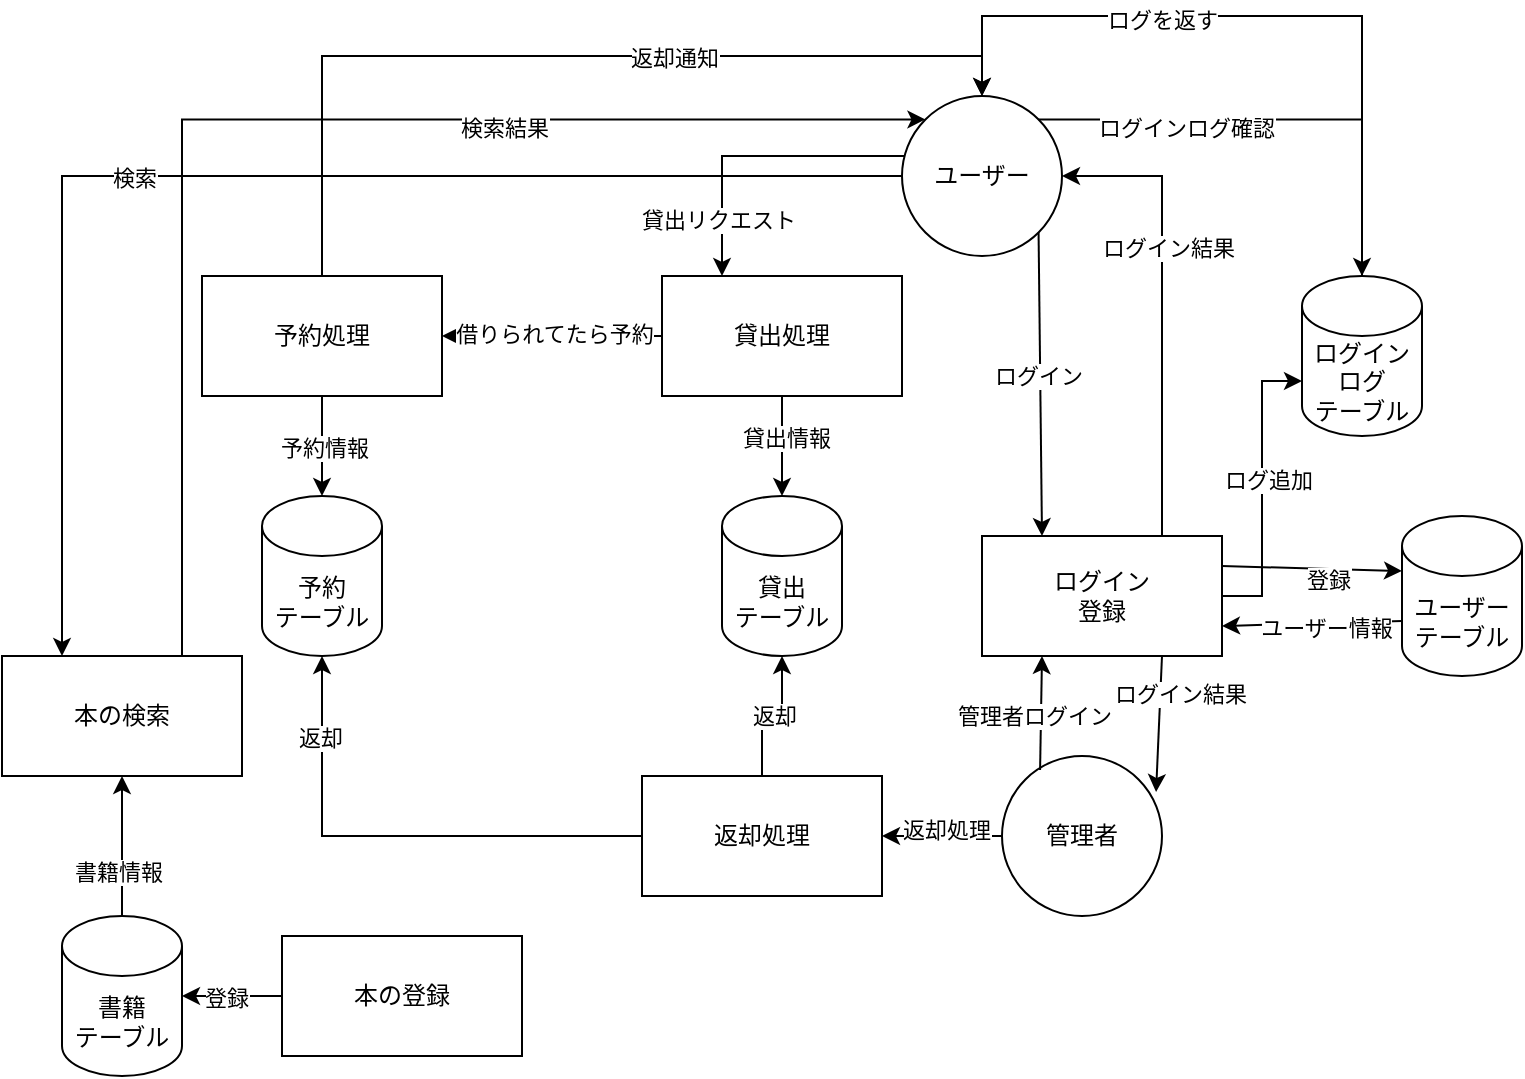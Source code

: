 <mxfile version="24.7.5">
  <diagram name="ページ1" id="M5yxuyvs9RpvhQAuXWzf">
    <mxGraphModel dx="1434" dy="870" grid="1" gridSize="10" guides="1" tooltips="1" connect="1" arrows="1" fold="1" page="1" pageScale="1" pageWidth="827" pageHeight="1169" math="0" shadow="0">
      <root>
        <mxCell id="0" />
        <mxCell id="1" parent="0" />
        <mxCell id="-KCsRRcqJIzbmI4Vc0n6-56" style="edgeStyle=orthogonalEdgeStyle;rounded=0;orthogonalLoop=1;jettySize=auto;html=1;entryX=0.25;entryY=0;entryDx=0;entryDy=0;" edge="1" parent="1" source="-KCsRRcqJIzbmI4Vc0n6-3" target="-KCsRRcqJIzbmI4Vc0n6-6">
          <mxGeometry relative="1" as="geometry" />
        </mxCell>
        <mxCell id="-KCsRRcqJIzbmI4Vc0n6-57" value="検索" style="edgeLabel;html=1;align=center;verticalAlign=middle;resizable=0;points=[];" vertex="1" connectable="0" parent="-KCsRRcqJIzbmI4Vc0n6-56">
          <mxGeometry x="0.164" y="1" relative="1" as="geometry">
            <mxPoint as="offset" />
          </mxGeometry>
        </mxCell>
        <mxCell id="-KCsRRcqJIzbmI4Vc0n6-74" style="edgeStyle=orthogonalEdgeStyle;rounded=0;orthogonalLoop=1;jettySize=auto;html=1;entryX=0.25;entryY=0;entryDx=0;entryDy=0;" edge="1" parent="1" source="-KCsRRcqJIzbmI4Vc0n6-3" target="-KCsRRcqJIzbmI4Vc0n6-55">
          <mxGeometry relative="1" as="geometry">
            <Array as="points">
              <mxPoint x="410" y="200" />
            </Array>
          </mxGeometry>
        </mxCell>
        <mxCell id="-KCsRRcqJIzbmI4Vc0n6-75" value="貸出リクエスト" style="edgeLabel;html=1;align=center;verticalAlign=middle;resizable=0;points=[];" vertex="1" connectable="0" parent="-KCsRRcqJIzbmI4Vc0n6-74">
          <mxGeometry x="0.63" y="-2" relative="1" as="geometry">
            <mxPoint as="offset" />
          </mxGeometry>
        </mxCell>
        <mxCell id="-KCsRRcqJIzbmI4Vc0n6-3" value="ユーザー" style="ellipse;whiteSpace=wrap;html=1;aspect=fixed;" vertex="1" parent="1">
          <mxGeometry x="500" y="170" width="80" height="80" as="geometry" />
        </mxCell>
        <mxCell id="-KCsRRcqJIzbmI4Vc0n6-64" style="edgeStyle=orthogonalEdgeStyle;rounded=0;orthogonalLoop=1;jettySize=auto;html=1;entryX=1;entryY=0.5;entryDx=0;entryDy=0;" edge="1" parent="1" source="-KCsRRcqJIzbmI4Vc0n6-4" target="-KCsRRcqJIzbmI4Vc0n6-62">
          <mxGeometry relative="1" as="geometry" />
        </mxCell>
        <mxCell id="-KCsRRcqJIzbmI4Vc0n6-65" value="返却処理" style="edgeLabel;html=1;align=center;verticalAlign=middle;resizable=0;points=[];" vertex="1" connectable="0" parent="-KCsRRcqJIzbmI4Vc0n6-64">
          <mxGeometry x="-0.05" y="-3" relative="1" as="geometry">
            <mxPoint as="offset" />
          </mxGeometry>
        </mxCell>
        <mxCell id="-KCsRRcqJIzbmI4Vc0n6-4" value="管理者" style="ellipse;whiteSpace=wrap;html=1;aspect=fixed;" vertex="1" parent="1">
          <mxGeometry x="550" y="500" width="80" height="80" as="geometry" />
        </mxCell>
        <mxCell id="-KCsRRcqJIzbmI4Vc0n6-84" style="edgeStyle=orthogonalEdgeStyle;rounded=0;orthogonalLoop=1;jettySize=auto;html=1;exitX=0.75;exitY=0;exitDx=0;exitDy=0;entryX=0;entryY=0;entryDx=0;entryDy=0;" edge="1" parent="1" source="-KCsRRcqJIzbmI4Vc0n6-6" target="-KCsRRcqJIzbmI4Vc0n6-3">
          <mxGeometry relative="1" as="geometry">
            <Array as="points">
              <mxPoint x="140" y="182" />
            </Array>
          </mxGeometry>
        </mxCell>
        <mxCell id="-KCsRRcqJIzbmI4Vc0n6-85" value="検索結果" style="edgeLabel;html=1;align=center;verticalAlign=middle;resizable=0;points=[];" vertex="1" connectable="0" parent="-KCsRRcqJIzbmI4Vc0n6-84">
          <mxGeometry x="0.342" y="-4" relative="1" as="geometry">
            <mxPoint as="offset" />
          </mxGeometry>
        </mxCell>
        <mxCell id="-KCsRRcqJIzbmI4Vc0n6-6" value="本の検索" style="rounded=0;whiteSpace=wrap;html=1;" vertex="1" parent="1">
          <mxGeometry x="50" y="450" width="120" height="60" as="geometry" />
        </mxCell>
        <mxCell id="-KCsRRcqJIzbmI4Vc0n6-7" value="書籍&lt;div&gt;テーブル&lt;/div&gt;" style="shape=cylinder3;whiteSpace=wrap;html=1;boundedLbl=1;backgroundOutline=1;size=15;" vertex="1" parent="1">
          <mxGeometry x="80" y="580" width="60" height="80" as="geometry" />
        </mxCell>
        <mxCell id="-KCsRRcqJIzbmI4Vc0n6-8" value="ユーザー&lt;div&gt;テーブル&lt;/div&gt;" style="shape=cylinder3;whiteSpace=wrap;html=1;boundedLbl=1;backgroundOutline=1;size=15;" vertex="1" parent="1">
          <mxGeometry x="750" y="380" width="60" height="80" as="geometry" />
        </mxCell>
        <mxCell id="-KCsRRcqJIzbmI4Vc0n6-9" value="貸出&lt;div&gt;テーブル&lt;/div&gt;" style="shape=cylinder3;whiteSpace=wrap;html=1;boundedLbl=1;backgroundOutline=1;size=15;" vertex="1" parent="1">
          <mxGeometry x="410" y="370" width="60" height="80" as="geometry" />
        </mxCell>
        <mxCell id="-KCsRRcqJIzbmI4Vc0n6-10" value="予約&lt;div&gt;テーブル&lt;/div&gt;" style="shape=cylinder3;whiteSpace=wrap;html=1;boundedLbl=1;backgroundOutline=1;size=15;" vertex="1" parent="1">
          <mxGeometry x="180" y="370" width="60" height="80" as="geometry" />
        </mxCell>
        <mxCell id="-KCsRRcqJIzbmI4Vc0n6-69" style="edgeStyle=orthogonalEdgeStyle;rounded=0;orthogonalLoop=1;jettySize=auto;html=1;" edge="1" parent="1" source="-KCsRRcqJIzbmI4Vc0n6-11" target="-KCsRRcqJIzbmI4Vc0n6-10">
          <mxGeometry relative="1" as="geometry" />
        </mxCell>
        <mxCell id="-KCsRRcqJIzbmI4Vc0n6-70" value="予約情報" style="edgeLabel;html=1;align=center;verticalAlign=middle;resizable=0;points=[];" vertex="1" connectable="0" parent="-KCsRRcqJIzbmI4Vc0n6-69">
          <mxGeometry x="0.04" y="1" relative="1" as="geometry">
            <mxPoint as="offset" />
          </mxGeometry>
        </mxCell>
        <mxCell id="-KCsRRcqJIzbmI4Vc0n6-76" style="edgeStyle=orthogonalEdgeStyle;rounded=0;orthogonalLoop=1;jettySize=auto;html=1;entryX=0.5;entryY=0;entryDx=0;entryDy=0;" edge="1" parent="1" source="-KCsRRcqJIzbmI4Vc0n6-11" target="-KCsRRcqJIzbmI4Vc0n6-3">
          <mxGeometry relative="1" as="geometry">
            <Array as="points">
              <mxPoint x="210" y="150" />
              <mxPoint x="540" y="150" />
            </Array>
          </mxGeometry>
        </mxCell>
        <mxCell id="-KCsRRcqJIzbmI4Vc0n6-78" value="返却通知" style="edgeLabel;html=1;align=center;verticalAlign=middle;resizable=0;points=[];" vertex="1" connectable="0" parent="-KCsRRcqJIzbmI4Vc0n6-76">
          <mxGeometry x="0.243" y="-1" relative="1" as="geometry">
            <mxPoint as="offset" />
          </mxGeometry>
        </mxCell>
        <mxCell id="-KCsRRcqJIzbmI4Vc0n6-11" value="予約処理" style="rounded=0;whiteSpace=wrap;html=1;" vertex="1" parent="1">
          <mxGeometry x="150" y="260" width="120" height="60" as="geometry" />
        </mxCell>
        <mxCell id="-KCsRRcqJIzbmI4Vc0n6-23" style="edgeStyle=orthogonalEdgeStyle;rounded=0;orthogonalLoop=1;jettySize=auto;html=1;exitX=0.75;exitY=0;exitDx=0;exitDy=0;entryX=1;entryY=0.5;entryDx=0;entryDy=0;" edge="1" parent="1" source="-KCsRRcqJIzbmI4Vc0n6-12" target="-KCsRRcqJIzbmI4Vc0n6-3">
          <mxGeometry relative="1" as="geometry" />
        </mxCell>
        <mxCell id="-KCsRRcqJIzbmI4Vc0n6-24" value="ログイン結果" style="edgeLabel;html=1;align=center;verticalAlign=middle;resizable=0;points=[];" vertex="1" connectable="0" parent="-KCsRRcqJIzbmI4Vc0n6-23">
          <mxGeometry x="0.252" y="-3" relative="1" as="geometry">
            <mxPoint as="offset" />
          </mxGeometry>
        </mxCell>
        <mxCell id="-KCsRRcqJIzbmI4Vc0n6-12" value="ログイン&lt;br&gt;登録" style="rounded=0;whiteSpace=wrap;html=1;" vertex="1" parent="1">
          <mxGeometry x="540" y="390" width="120" height="60" as="geometry" />
        </mxCell>
        <mxCell id="-KCsRRcqJIzbmI4Vc0n6-21" value="" style="endArrow=classic;html=1;rounded=0;exitX=1;exitY=1;exitDx=0;exitDy=0;entryX=0.25;entryY=0;entryDx=0;entryDy=0;" edge="1" parent="1" source="-KCsRRcqJIzbmI4Vc0n6-3" target="-KCsRRcqJIzbmI4Vc0n6-12">
          <mxGeometry width="50" height="50" relative="1" as="geometry">
            <mxPoint x="600" y="520" as="sourcePoint" />
            <mxPoint x="650" y="470" as="targetPoint" />
          </mxGeometry>
        </mxCell>
        <mxCell id="-KCsRRcqJIzbmI4Vc0n6-22" value="ログイン" style="edgeLabel;html=1;align=center;verticalAlign=middle;resizable=0;points=[];" vertex="1" connectable="0" parent="-KCsRRcqJIzbmI4Vc0n6-21">
          <mxGeometry x="-0.055" y="-1" relative="1" as="geometry">
            <mxPoint as="offset" />
          </mxGeometry>
        </mxCell>
        <mxCell id="-KCsRRcqJIzbmI4Vc0n6-31" value="" style="endArrow=classic;html=1;rounded=0;exitX=1;exitY=0.25;exitDx=0;exitDy=0;entryX=0;entryY=0;entryDx=0;entryDy=27.5;entryPerimeter=0;" edge="1" parent="1" source="-KCsRRcqJIzbmI4Vc0n6-12" target="-KCsRRcqJIzbmI4Vc0n6-8">
          <mxGeometry width="50" height="50" relative="1" as="geometry">
            <mxPoint x="600" y="520" as="sourcePoint" />
            <mxPoint x="650" y="470" as="targetPoint" />
          </mxGeometry>
        </mxCell>
        <mxCell id="-KCsRRcqJIzbmI4Vc0n6-34" value="登録" style="edgeLabel;html=1;align=center;verticalAlign=middle;resizable=0;points=[];" vertex="1" connectable="0" parent="-KCsRRcqJIzbmI4Vc0n6-31">
          <mxGeometry x="0.181" y="-5" relative="1" as="geometry">
            <mxPoint as="offset" />
          </mxGeometry>
        </mxCell>
        <mxCell id="-KCsRRcqJIzbmI4Vc0n6-32" value="" style="endArrow=classic;html=1;rounded=0;exitX=0;exitY=0;exitDx=0;exitDy=52.5;exitPerimeter=0;entryX=1;entryY=0.75;entryDx=0;entryDy=0;" edge="1" parent="1" source="-KCsRRcqJIzbmI4Vc0n6-8" target="-KCsRRcqJIzbmI4Vc0n6-12">
          <mxGeometry width="50" height="50" relative="1" as="geometry">
            <mxPoint x="720" y="460" as="sourcePoint" />
            <mxPoint x="660" y="490" as="targetPoint" />
          </mxGeometry>
        </mxCell>
        <mxCell id="-KCsRRcqJIzbmI4Vc0n6-36" value="ユーザー情報" style="edgeLabel;html=1;align=center;verticalAlign=middle;resizable=0;points=[];" vertex="1" connectable="0" parent="-KCsRRcqJIzbmI4Vc0n6-32">
          <mxGeometry x="-0.154" y="2" relative="1" as="geometry">
            <mxPoint as="offset" />
          </mxGeometry>
        </mxCell>
        <mxCell id="-KCsRRcqJIzbmI4Vc0n6-37" value="" style="endArrow=classic;html=1;rounded=0;exitX=0.238;exitY=0.088;exitDx=0;exitDy=0;entryX=0.25;entryY=1;entryDx=0;entryDy=0;exitPerimeter=0;" edge="1" parent="1" source="-KCsRRcqJIzbmI4Vc0n6-4" target="-KCsRRcqJIzbmI4Vc0n6-12">
          <mxGeometry width="50" height="50" relative="1" as="geometry">
            <mxPoint x="760" y="540" as="sourcePoint" />
            <mxPoint x="810" y="490" as="targetPoint" />
          </mxGeometry>
        </mxCell>
        <mxCell id="-KCsRRcqJIzbmI4Vc0n6-42" value="管理者ログイン" style="edgeLabel;html=1;align=center;verticalAlign=middle;resizable=0;points=[];" vertex="1" connectable="0" parent="-KCsRRcqJIzbmI4Vc0n6-37">
          <mxGeometry x="0.088" y="1" relative="1" as="geometry">
            <mxPoint x="-3" y="4" as="offset" />
          </mxGeometry>
        </mxCell>
        <mxCell id="-KCsRRcqJIzbmI4Vc0n6-40" value="" style="endArrow=classic;html=1;rounded=0;exitX=0.75;exitY=1;exitDx=0;exitDy=0;entryX=0.963;entryY=0.225;entryDx=0;entryDy=0;entryPerimeter=0;" edge="1" parent="1" source="-KCsRRcqJIzbmI4Vc0n6-12" target="-KCsRRcqJIzbmI4Vc0n6-4">
          <mxGeometry width="50" height="50" relative="1" as="geometry">
            <mxPoint x="769" y="577" as="sourcePoint" />
            <mxPoint x="580" y="460" as="targetPoint" />
          </mxGeometry>
        </mxCell>
        <mxCell id="-KCsRRcqJIzbmI4Vc0n6-41" value="ログイン結果" style="edgeLabel;html=1;align=center;verticalAlign=middle;resizable=0;points=[];" vertex="1" connectable="0" parent="-KCsRRcqJIzbmI4Vc0n6-40">
          <mxGeometry x="-0.163" y="4" relative="1" as="geometry">
            <mxPoint x="6" y="-10" as="offset" />
          </mxGeometry>
        </mxCell>
        <mxCell id="-KCsRRcqJIzbmI4Vc0n6-44" value="本の登録" style="rounded=0;whiteSpace=wrap;html=1;" vertex="1" parent="1">
          <mxGeometry x="190" y="590" width="120" height="60" as="geometry" />
        </mxCell>
        <mxCell id="-KCsRRcqJIzbmI4Vc0n6-49" value="" style="endArrow=classic;html=1;rounded=0;exitX=0.5;exitY=0;exitDx=0;exitDy=0;entryX=0.5;entryY=1;entryDx=0;entryDy=0;exitPerimeter=0;" edge="1" parent="1" source="-KCsRRcqJIzbmI4Vc0n6-7" target="-KCsRRcqJIzbmI4Vc0n6-6">
          <mxGeometry width="50" height="50" relative="1" as="geometry">
            <mxPoint x="150" y="520" as="sourcePoint" />
            <mxPoint x="141" y="594" as="targetPoint" />
          </mxGeometry>
        </mxCell>
        <mxCell id="-KCsRRcqJIzbmI4Vc0n6-52" value="書籍情報" style="edgeLabel;html=1;align=center;verticalAlign=middle;resizable=0;points=[];" vertex="1" connectable="0" parent="-KCsRRcqJIzbmI4Vc0n6-49">
          <mxGeometry x="-0.366" y="2" relative="1" as="geometry">
            <mxPoint as="offset" />
          </mxGeometry>
        </mxCell>
        <mxCell id="-KCsRRcqJIzbmI4Vc0n6-53" style="edgeStyle=orthogonalEdgeStyle;rounded=0;orthogonalLoop=1;jettySize=auto;html=1;entryX=1;entryY=0.5;entryDx=0;entryDy=0;entryPerimeter=0;" edge="1" parent="1" source="-KCsRRcqJIzbmI4Vc0n6-44" target="-KCsRRcqJIzbmI4Vc0n6-7">
          <mxGeometry relative="1" as="geometry" />
        </mxCell>
        <mxCell id="-KCsRRcqJIzbmI4Vc0n6-54" value="登録" style="edgeLabel;html=1;align=center;verticalAlign=middle;resizable=0;points=[];" vertex="1" connectable="0" parent="-KCsRRcqJIzbmI4Vc0n6-53">
          <mxGeometry x="0.12" y="1" relative="1" as="geometry">
            <mxPoint as="offset" />
          </mxGeometry>
        </mxCell>
        <mxCell id="-KCsRRcqJIzbmI4Vc0n6-71" style="edgeStyle=orthogonalEdgeStyle;rounded=0;orthogonalLoop=1;jettySize=auto;html=1;entryX=1;entryY=0.5;entryDx=0;entryDy=0;" edge="1" parent="1" source="-KCsRRcqJIzbmI4Vc0n6-55" target="-KCsRRcqJIzbmI4Vc0n6-11">
          <mxGeometry relative="1" as="geometry" />
        </mxCell>
        <mxCell id="-KCsRRcqJIzbmI4Vc0n6-72" value="借りられてたら予約" style="edgeLabel;html=1;align=center;verticalAlign=middle;resizable=0;points=[];" vertex="1" connectable="0" parent="-KCsRRcqJIzbmI4Vc0n6-71">
          <mxGeometry x="-0.018" y="-1" relative="1" as="geometry">
            <mxPoint as="offset" />
          </mxGeometry>
        </mxCell>
        <mxCell id="-KCsRRcqJIzbmI4Vc0n6-55" value="貸出処理" style="rounded=0;whiteSpace=wrap;html=1;" vertex="1" parent="1">
          <mxGeometry x="380" y="260" width="120" height="60" as="geometry" />
        </mxCell>
        <mxCell id="-KCsRRcqJIzbmI4Vc0n6-62" value="返却処理" style="rounded=0;whiteSpace=wrap;html=1;" vertex="1" parent="1">
          <mxGeometry x="370" y="510" width="120" height="60" as="geometry" />
        </mxCell>
        <mxCell id="-KCsRRcqJIzbmI4Vc0n6-66" style="edgeStyle=orthogonalEdgeStyle;rounded=0;orthogonalLoop=1;jettySize=auto;html=1;entryX=0.5;entryY=1;entryDx=0;entryDy=0;entryPerimeter=0;" edge="1" parent="1" source="-KCsRRcqJIzbmI4Vc0n6-62" target="-KCsRRcqJIzbmI4Vc0n6-9">
          <mxGeometry relative="1" as="geometry" />
        </mxCell>
        <mxCell id="-KCsRRcqJIzbmI4Vc0n6-67" value="返却" style="edgeLabel;html=1;align=center;verticalAlign=middle;resizable=0;points=[];" vertex="1" connectable="0" parent="-KCsRRcqJIzbmI4Vc0n6-66">
          <mxGeometry x="0.029" relative="1" as="geometry">
            <mxPoint as="offset" />
          </mxGeometry>
        </mxCell>
        <mxCell id="-KCsRRcqJIzbmI4Vc0n6-68" style="edgeStyle=orthogonalEdgeStyle;rounded=0;orthogonalLoop=1;jettySize=auto;html=1;entryX=0.5;entryY=1;entryDx=0;entryDy=0;entryPerimeter=0;" edge="1" parent="1" source="-KCsRRcqJIzbmI4Vc0n6-62" target="-KCsRRcqJIzbmI4Vc0n6-10">
          <mxGeometry relative="1" as="geometry" />
        </mxCell>
        <mxCell id="-KCsRRcqJIzbmI4Vc0n6-94" value="返却" style="edgeLabel;html=1;align=center;verticalAlign=middle;resizable=0;points=[];" vertex="1" connectable="0" parent="-KCsRRcqJIzbmI4Vc0n6-68">
          <mxGeometry x="0.672" y="1" relative="1" as="geometry">
            <mxPoint as="offset" />
          </mxGeometry>
        </mxCell>
        <mxCell id="-KCsRRcqJIzbmI4Vc0n6-86" style="edgeStyle=orthogonalEdgeStyle;rounded=0;orthogonalLoop=1;jettySize=auto;html=1;entryX=0.5;entryY=0;entryDx=0;entryDy=0;entryPerimeter=0;" edge="1" parent="1" source="-KCsRRcqJIzbmI4Vc0n6-55" target="-KCsRRcqJIzbmI4Vc0n6-9">
          <mxGeometry relative="1" as="geometry" />
        </mxCell>
        <mxCell id="-KCsRRcqJIzbmI4Vc0n6-87" value="貸出情報" style="edgeLabel;html=1;align=center;verticalAlign=middle;resizable=0;points=[];" vertex="1" connectable="0" parent="-KCsRRcqJIzbmI4Vc0n6-86">
          <mxGeometry x="-0.16" y="2" relative="1" as="geometry">
            <mxPoint as="offset" />
          </mxGeometry>
        </mxCell>
        <mxCell id="-KCsRRcqJIzbmI4Vc0n6-100" style="edgeStyle=orthogonalEdgeStyle;rounded=0;orthogonalLoop=1;jettySize=auto;html=1;" edge="1" parent="1" source="-KCsRRcqJIzbmI4Vc0n6-95" target="-KCsRRcqJIzbmI4Vc0n6-3">
          <mxGeometry relative="1" as="geometry">
            <Array as="points">
              <mxPoint x="730" y="130" />
              <mxPoint x="540" y="130" />
            </Array>
          </mxGeometry>
        </mxCell>
        <mxCell id="-KCsRRcqJIzbmI4Vc0n6-101" value="ログを返す" style="edgeLabel;html=1;align=center;verticalAlign=middle;resizable=0;points=[];" vertex="1" connectable="0" parent="-KCsRRcqJIzbmI4Vc0n6-100">
          <mxGeometry x="0.421" y="2" relative="1" as="geometry">
            <mxPoint x="26" as="offset" />
          </mxGeometry>
        </mxCell>
        <mxCell id="-KCsRRcqJIzbmI4Vc0n6-95" value="ログインログ&lt;div&gt;テーブル&lt;/div&gt;" style="shape=cylinder3;whiteSpace=wrap;html=1;boundedLbl=1;backgroundOutline=1;size=15;" vertex="1" parent="1">
          <mxGeometry x="700" y="260" width="60" height="80" as="geometry" />
        </mxCell>
        <mxCell id="-KCsRRcqJIzbmI4Vc0n6-96" style="edgeStyle=orthogonalEdgeStyle;rounded=0;orthogonalLoop=1;jettySize=auto;html=1;entryX=0;entryY=0;entryDx=0;entryDy=52.5;entryPerimeter=0;" edge="1" parent="1" source="-KCsRRcqJIzbmI4Vc0n6-12" target="-KCsRRcqJIzbmI4Vc0n6-95">
          <mxGeometry relative="1" as="geometry" />
        </mxCell>
        <mxCell id="-KCsRRcqJIzbmI4Vc0n6-97" value="ログ追加" style="edgeLabel;html=1;align=center;verticalAlign=middle;resizable=0;points=[];" vertex="1" connectable="0" parent="-KCsRRcqJIzbmI4Vc0n6-96">
          <mxGeometry x="0.058" y="-3" relative="1" as="geometry">
            <mxPoint as="offset" />
          </mxGeometry>
        </mxCell>
        <mxCell id="-KCsRRcqJIzbmI4Vc0n6-98" style="edgeStyle=orthogonalEdgeStyle;rounded=0;orthogonalLoop=1;jettySize=auto;html=1;exitX=1;exitY=0;exitDx=0;exitDy=0;entryX=0.5;entryY=0;entryDx=0;entryDy=0;entryPerimeter=0;" edge="1" parent="1" source="-KCsRRcqJIzbmI4Vc0n6-3" target="-KCsRRcqJIzbmI4Vc0n6-95">
          <mxGeometry relative="1" as="geometry" />
        </mxCell>
        <mxCell id="-KCsRRcqJIzbmI4Vc0n6-99" value="ログインログ確認" style="edgeLabel;html=1;align=center;verticalAlign=middle;resizable=0;points=[];" vertex="1" connectable="0" parent="-KCsRRcqJIzbmI4Vc0n6-98">
          <mxGeometry x="-0.386" y="-4" relative="1" as="geometry">
            <mxPoint as="offset" />
          </mxGeometry>
        </mxCell>
      </root>
    </mxGraphModel>
  </diagram>
</mxfile>
